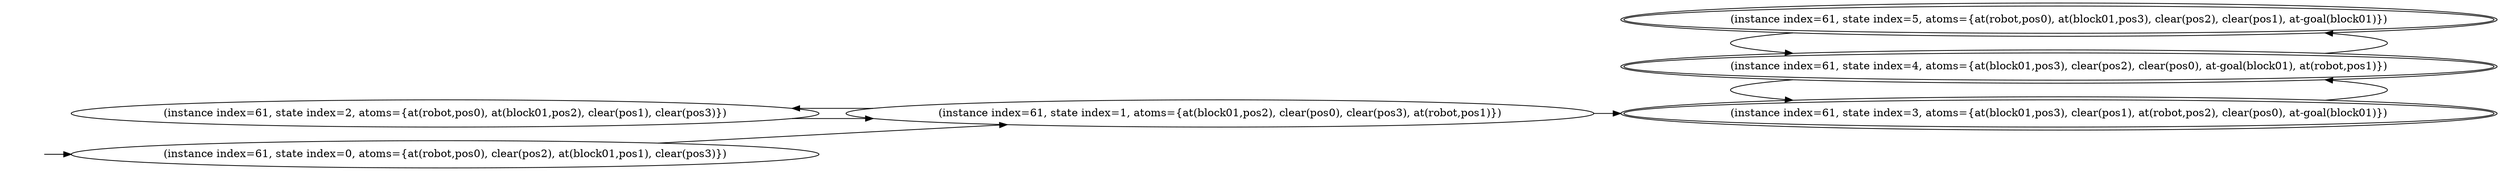 digraph {
rankdir="LR"
s2[label="(instance index=61, state index=2, atoms={at(robot,pos0), at(block01,pos2), clear(pos1), clear(pos3)})"]
s0[label="(instance index=61, state index=0, atoms={at(robot,pos0), clear(pos2), at(block01,pos1), clear(pos3)})"]
s1[label="(instance index=61, state index=1, atoms={at(block01,pos2), clear(pos0), clear(pos3), at(robot,pos1)})"]
s3[peripheries=2,label="(instance index=61, state index=3, atoms={at(block01,pos3), clear(pos1), at(robot,pos2), clear(pos0), at-goal(block01)})"]
s4[peripheries=2,label="(instance index=61, state index=4, atoms={at(block01,pos3), clear(pos2), clear(pos0), at-goal(block01), at(robot,pos1)})"]
s5[peripheries=2,label="(instance index=61, state index=5, atoms={at(robot,pos0), at(block01,pos3), clear(pos2), clear(pos1), at-goal(block01)})"]
Dangling [ label = "", style = invis ]
{ rank = same; Dangling }
Dangling -> s0
{ rank = same; s0}
{ rank = same; s1}
{ rank = same; s3,s4,s5}
{
s2->s1
s0->s1
}
{
s1->s3
s1->s2
}
{
s3->s4
s4->s5
s4->s3
s5->s4
}
}
